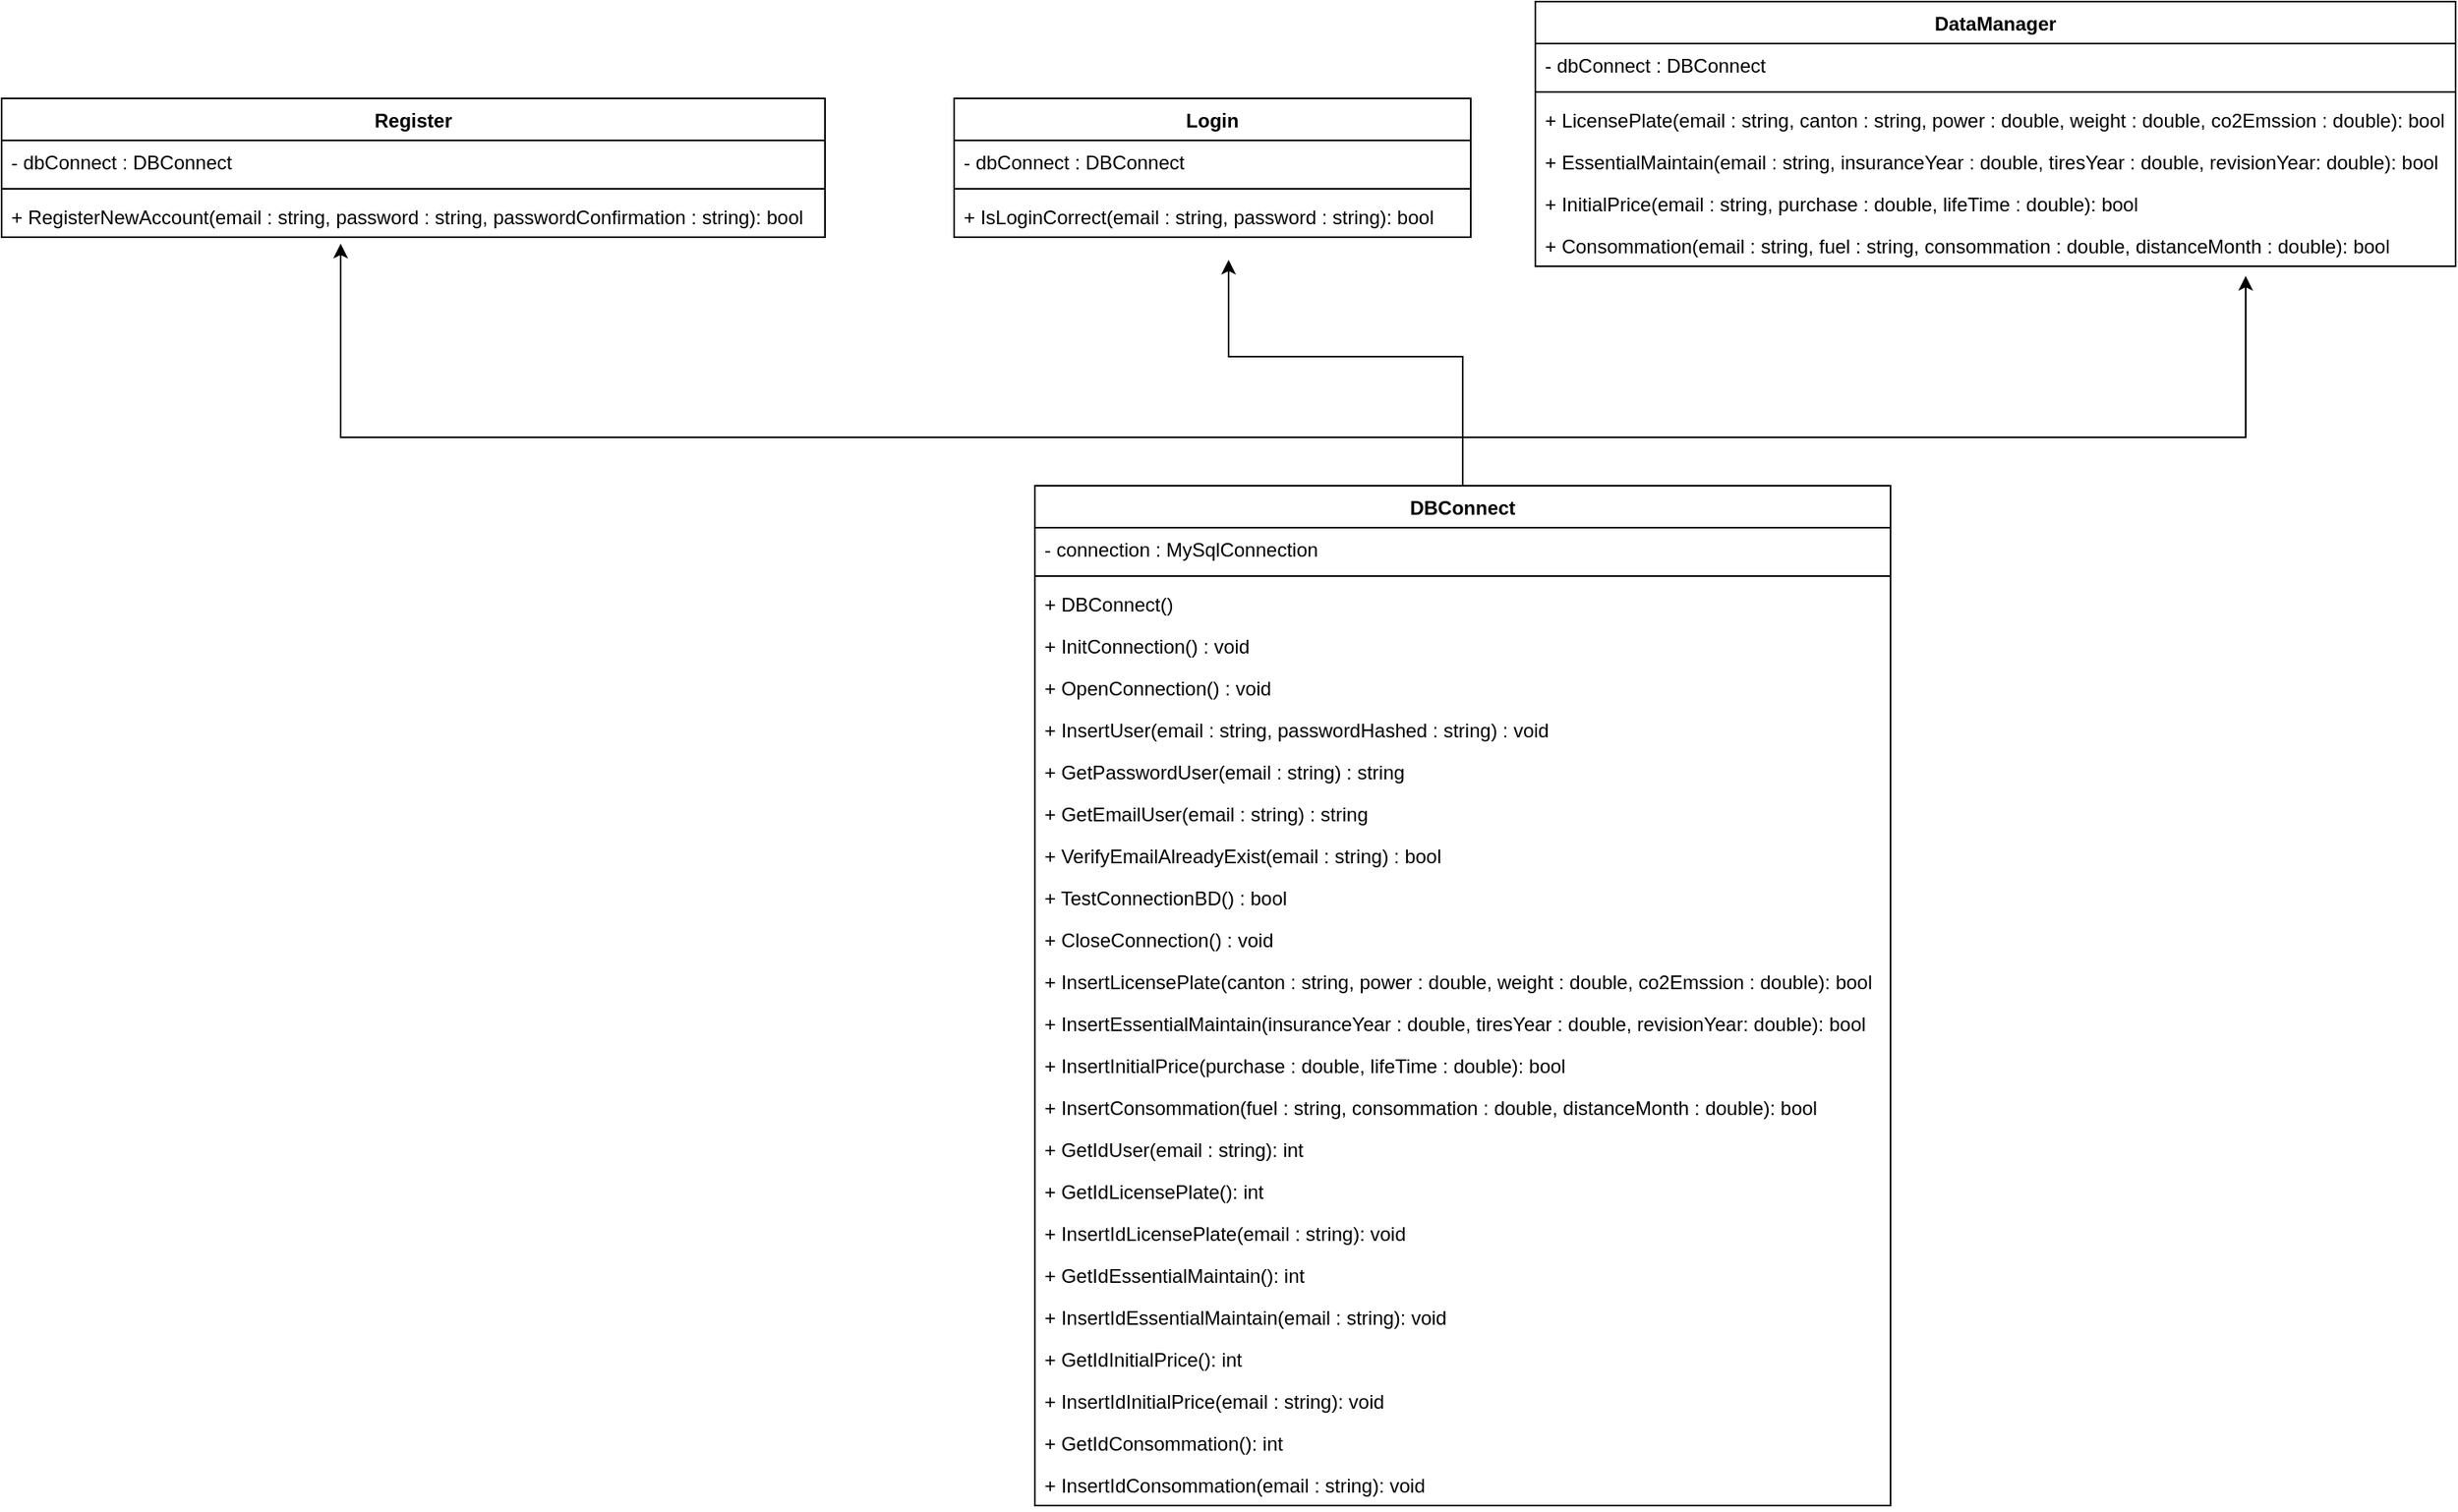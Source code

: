 <mxfile version="12.4.2" type="device" pages="1"><diagram id="-sykMPhhR_Rqp7SQ61lB" name="Diagramme de classe"><mxGraphModel dx="2591" dy="846" grid="1" gridSize="10" guides="1" tooltips="1" connect="1" arrows="1" fold="1" page="1" pageScale="1" pageWidth="1169" pageHeight="827" math="0" shadow="0"><root><mxCell id="0"/><mxCell id="1" parent="0"/><mxCell id="Oq_2yFGlB-gFQea5BF6U-1" value="Register" style="swimlane;fontStyle=1;align=center;verticalAlign=top;childLayout=stackLayout;horizontal=1;startSize=26;horizontalStack=0;resizeParent=1;resizeParentMax=0;resizeLast=0;collapsible=1;marginBottom=0;" parent="1" vertex="1"><mxGeometry x="-390" y="180" width="510" height="86" as="geometry"/></mxCell><mxCell id="Oq_2yFGlB-gFQea5BF6U-2" value="- dbConnect : DBConnect" style="text;strokeColor=none;fillColor=none;align=left;verticalAlign=top;spacingLeft=4;spacingRight=4;overflow=hidden;rotatable=0;points=[[0,0.5],[1,0.5]];portConstraint=eastwest;" parent="Oq_2yFGlB-gFQea5BF6U-1" vertex="1"><mxGeometry y="26" width="510" height="26" as="geometry"/></mxCell><mxCell id="Oq_2yFGlB-gFQea5BF6U-3" value="" style="line;strokeWidth=1;fillColor=none;align=left;verticalAlign=middle;spacingTop=-1;spacingLeft=3;spacingRight=3;rotatable=0;labelPosition=right;points=[];portConstraint=eastwest;" parent="Oq_2yFGlB-gFQea5BF6U-1" vertex="1"><mxGeometry y="52" width="510" height="8" as="geometry"/></mxCell><mxCell id="Oq_2yFGlB-gFQea5BF6U-4" value="+ RegisterNewAccount(email : string, password : string, passwordConfirmation : string): bool" style="text;strokeColor=none;fillColor=none;align=left;verticalAlign=top;spacingLeft=4;spacingRight=4;overflow=hidden;rotatable=0;points=[[0,0.5],[1,0.5]];portConstraint=eastwest;" parent="Oq_2yFGlB-gFQea5BF6U-1" vertex="1"><mxGeometry y="60" width="510" height="26" as="geometry"/></mxCell><mxCell id="Oq_2yFGlB-gFQea5BF6U-5" value="Login" style="swimlane;fontStyle=1;align=center;verticalAlign=top;childLayout=stackLayout;horizontal=1;startSize=26;horizontalStack=0;resizeParent=1;resizeParentMax=0;resizeLast=0;collapsible=1;marginBottom=0;" parent="1" vertex="1"><mxGeometry x="200" y="180" width="320" height="86" as="geometry"/></mxCell><mxCell id="Oq_2yFGlB-gFQea5BF6U-6" value="- dbConnect : DBConnect" style="text;strokeColor=none;fillColor=none;align=left;verticalAlign=top;spacingLeft=4;spacingRight=4;overflow=hidden;rotatable=0;points=[[0,0.5],[1,0.5]];portConstraint=eastwest;" parent="Oq_2yFGlB-gFQea5BF6U-5" vertex="1"><mxGeometry y="26" width="320" height="26" as="geometry"/></mxCell><mxCell id="Oq_2yFGlB-gFQea5BF6U-7" value="" style="line;strokeWidth=1;fillColor=none;align=left;verticalAlign=middle;spacingTop=-1;spacingLeft=3;spacingRight=3;rotatable=0;labelPosition=right;points=[];portConstraint=eastwest;" parent="Oq_2yFGlB-gFQea5BF6U-5" vertex="1"><mxGeometry y="52" width="320" height="8" as="geometry"/></mxCell><mxCell id="Oq_2yFGlB-gFQea5BF6U-8" value="+ IsLoginCorrect(email : string, password : string): bool" style="text;strokeColor=none;fillColor=none;align=left;verticalAlign=top;spacingLeft=4;spacingRight=4;overflow=hidden;rotatable=0;points=[[0,0.5],[1,0.5]];portConstraint=eastwest;" parent="Oq_2yFGlB-gFQea5BF6U-5" vertex="1"><mxGeometry y="60" width="320" height="26" as="geometry"/></mxCell><mxCell id="Oq_2yFGlB-gFQea5BF6U-9" value="DataManager" style="swimlane;fontStyle=1;align=center;verticalAlign=top;childLayout=stackLayout;horizontal=1;startSize=26;horizontalStack=0;resizeParent=1;resizeParentMax=0;resizeLast=0;collapsible=1;marginBottom=0;" parent="1" vertex="1"><mxGeometry x="560" y="120" width="570" height="164" as="geometry"/></mxCell><mxCell id="Oq_2yFGlB-gFQea5BF6U-10" value="- dbConnect : DBConnect" style="text;strokeColor=none;fillColor=none;align=left;verticalAlign=top;spacingLeft=4;spacingRight=4;overflow=hidden;rotatable=0;points=[[0,0.5],[1,0.5]];portConstraint=eastwest;" parent="Oq_2yFGlB-gFQea5BF6U-9" vertex="1"><mxGeometry y="26" width="570" height="26" as="geometry"/></mxCell><mxCell id="Oq_2yFGlB-gFQea5BF6U-11" value="" style="line;strokeWidth=1;fillColor=none;align=left;verticalAlign=middle;spacingTop=-1;spacingLeft=3;spacingRight=3;rotatable=0;labelPosition=right;points=[];portConstraint=eastwest;" parent="Oq_2yFGlB-gFQea5BF6U-9" vertex="1"><mxGeometry y="52" width="570" height="8" as="geometry"/></mxCell><mxCell id="Oq_2yFGlB-gFQea5BF6U-12" value="+ LicensePlate(email : string, canton : string, power : double, weight : double, co2Emssion : double): bool" style="text;strokeColor=none;fillColor=none;align=left;verticalAlign=top;spacingLeft=4;spacingRight=4;overflow=hidden;rotatable=0;points=[[0,0.5],[1,0.5]];portConstraint=eastwest;" parent="Oq_2yFGlB-gFQea5BF6U-9" vertex="1"><mxGeometry y="60" width="570" height="26" as="geometry"/></mxCell><mxCell id="Oq_2yFGlB-gFQea5BF6U-17" value="+ EssentialMaintain(email : string, insuranceYear : double, tiresYear : double, revisionYear: double): bool" style="text;strokeColor=none;fillColor=none;align=left;verticalAlign=top;spacingLeft=4;spacingRight=4;overflow=hidden;rotatable=0;points=[[0,0.5],[1,0.5]];portConstraint=eastwest;" parent="Oq_2yFGlB-gFQea5BF6U-9" vertex="1"><mxGeometry y="86" width="570" height="26" as="geometry"/></mxCell><mxCell id="Oq_2yFGlB-gFQea5BF6U-18" value="+ InitialPrice(email : string, purchase : double, lifeTime : double): bool" style="text;strokeColor=none;fillColor=none;align=left;verticalAlign=top;spacingLeft=4;spacingRight=4;overflow=hidden;rotatable=0;points=[[0,0.5],[1,0.5]];portConstraint=eastwest;" parent="Oq_2yFGlB-gFQea5BF6U-9" vertex="1"><mxGeometry y="112" width="570" height="26" as="geometry"/></mxCell><mxCell id="Oq_2yFGlB-gFQea5BF6U-19" value="+ Consommation(email : string, fuel : string, consommation : double, distanceMonth : double): bool" style="text;strokeColor=none;fillColor=none;align=left;verticalAlign=top;spacingLeft=4;spacingRight=4;overflow=hidden;rotatable=0;points=[[0,0.5],[1,0.5]];portConstraint=eastwest;" parent="Oq_2yFGlB-gFQea5BF6U-9" vertex="1"><mxGeometry y="138" width="570" height="26" as="geometry"/></mxCell><mxCell id="Oq_2yFGlB-gFQea5BF6U-41" style="edgeStyle=orthogonalEdgeStyle;rounded=0;orthogonalLoop=1;jettySize=auto;html=1;exitX=0.5;exitY=0;exitDx=0;exitDy=0;" parent="1" source="Oq_2yFGlB-gFQea5BF6U-13" edge="1"><mxGeometry relative="1" as="geometry"><mxPoint x="1000" y="290" as="targetPoint"/><Array as="points"><mxPoint x="515" y="390"/><mxPoint x="1000" y="390"/></Array></mxGeometry></mxCell><mxCell id="Oq_2yFGlB-gFQea5BF6U-42" style="edgeStyle=orthogonalEdgeStyle;rounded=0;orthogonalLoop=1;jettySize=auto;html=1;exitX=0.5;exitY=0;exitDx=0;exitDy=0;" parent="1" source="Oq_2yFGlB-gFQea5BF6U-13" edge="1"><mxGeometry relative="1" as="geometry"><mxPoint x="-180" y="270" as="targetPoint"/><Array as="points"><mxPoint x="515" y="390"/><mxPoint x="-180" y="390"/></Array></mxGeometry></mxCell><mxCell id="Oq_2yFGlB-gFQea5BF6U-43" style="edgeStyle=orthogonalEdgeStyle;rounded=0;orthogonalLoop=1;jettySize=auto;html=1;exitX=0.5;exitY=0;exitDx=0;exitDy=0;" parent="1" source="Oq_2yFGlB-gFQea5BF6U-13" edge="1"><mxGeometry relative="1" as="geometry"><mxPoint x="370" y="280" as="targetPoint"/><Array as="points"><mxPoint x="515" y="340"/><mxPoint x="370" y="340"/></Array></mxGeometry></mxCell><mxCell id="Oq_2yFGlB-gFQea5BF6U-13" value="DBConnect" style="swimlane;fontStyle=1;align=center;verticalAlign=top;childLayout=stackLayout;horizontal=1;startSize=26;horizontalStack=0;resizeParent=1;resizeParentMax=0;resizeLast=0;collapsible=1;marginBottom=0;" parent="1" vertex="1"><mxGeometry x="250" y="420" width="530" height="632" as="geometry"/></mxCell><mxCell id="Oq_2yFGlB-gFQea5BF6U-14" value="- connection : MySqlConnection" style="text;strokeColor=none;fillColor=none;align=left;verticalAlign=top;spacingLeft=4;spacingRight=4;overflow=hidden;rotatable=0;points=[[0,0.5],[1,0.5]];portConstraint=eastwest;" parent="Oq_2yFGlB-gFQea5BF6U-13" vertex="1"><mxGeometry y="26" width="530" height="26" as="geometry"/></mxCell><mxCell id="Oq_2yFGlB-gFQea5BF6U-15" value="" style="line;strokeWidth=1;fillColor=none;align=left;verticalAlign=middle;spacingTop=-1;spacingLeft=3;spacingRight=3;rotatable=0;labelPosition=right;points=[];portConstraint=eastwest;" parent="Oq_2yFGlB-gFQea5BF6U-13" vertex="1"><mxGeometry y="52" width="530" height="8" as="geometry"/></mxCell><mxCell id="Oq_2yFGlB-gFQea5BF6U-16" value="+ DBConnect()" style="text;strokeColor=none;fillColor=none;align=left;verticalAlign=top;spacingLeft=4;spacingRight=4;overflow=hidden;rotatable=0;points=[[0,0.5],[1,0.5]];portConstraint=eastwest;" parent="Oq_2yFGlB-gFQea5BF6U-13" vertex="1"><mxGeometry y="60" width="530" height="26" as="geometry"/></mxCell><mxCell id="Oq_2yFGlB-gFQea5BF6U-20" value="+ InitConnection() : void" style="text;strokeColor=none;fillColor=none;align=left;verticalAlign=top;spacingLeft=4;spacingRight=4;overflow=hidden;rotatable=0;points=[[0,0.5],[1,0.5]];portConstraint=eastwest;" parent="Oq_2yFGlB-gFQea5BF6U-13" vertex="1"><mxGeometry y="86" width="530" height="26" as="geometry"/></mxCell><mxCell id="Oq_2yFGlB-gFQea5BF6U-21" value="+ OpenConnection() : void" style="text;strokeColor=none;fillColor=none;align=left;verticalAlign=top;spacingLeft=4;spacingRight=4;overflow=hidden;rotatable=0;points=[[0,0.5],[1,0.5]];portConstraint=eastwest;" parent="Oq_2yFGlB-gFQea5BF6U-13" vertex="1"><mxGeometry y="112" width="530" height="26" as="geometry"/></mxCell><mxCell id="Oq_2yFGlB-gFQea5BF6U-22" value="+ InsertUser(email : string, passwordHashed : string) : void" style="text;strokeColor=none;fillColor=none;align=left;verticalAlign=top;spacingLeft=4;spacingRight=4;overflow=hidden;rotatable=0;points=[[0,0.5],[1,0.5]];portConstraint=eastwest;" parent="Oq_2yFGlB-gFQea5BF6U-13" vertex="1"><mxGeometry y="138" width="530" height="26" as="geometry"/></mxCell><mxCell id="Oq_2yFGlB-gFQea5BF6U-23" value="+ GetPasswordUser(email : string) : string" style="text;strokeColor=none;fillColor=none;align=left;verticalAlign=top;spacingLeft=4;spacingRight=4;overflow=hidden;rotatable=0;points=[[0,0.5],[1,0.5]];portConstraint=eastwest;" parent="Oq_2yFGlB-gFQea5BF6U-13" vertex="1"><mxGeometry y="164" width="530" height="26" as="geometry"/></mxCell><mxCell id="Oq_2yFGlB-gFQea5BF6U-24" value="+ GetEmailUser(email : string) : string" style="text;strokeColor=none;fillColor=none;align=left;verticalAlign=top;spacingLeft=4;spacingRight=4;overflow=hidden;rotatable=0;points=[[0,0.5],[1,0.5]];portConstraint=eastwest;" parent="Oq_2yFGlB-gFQea5BF6U-13" vertex="1"><mxGeometry y="190" width="530" height="26" as="geometry"/></mxCell><mxCell id="Oq_2yFGlB-gFQea5BF6U-25" value="+ VerifyEmailAlreadyExist(email : string) : bool" style="text;strokeColor=none;fillColor=none;align=left;verticalAlign=top;spacingLeft=4;spacingRight=4;overflow=hidden;rotatable=0;points=[[0,0.5],[1,0.5]];portConstraint=eastwest;" parent="Oq_2yFGlB-gFQea5BF6U-13" vertex="1"><mxGeometry y="216" width="530" height="26" as="geometry"/></mxCell><mxCell id="Oq_2yFGlB-gFQea5BF6U-26" value="+ TestConnectionBD() : bool" style="text;strokeColor=none;fillColor=none;align=left;verticalAlign=top;spacingLeft=4;spacingRight=4;overflow=hidden;rotatable=0;points=[[0,0.5],[1,0.5]];portConstraint=eastwest;" parent="Oq_2yFGlB-gFQea5BF6U-13" vertex="1"><mxGeometry y="242" width="530" height="26" as="geometry"/></mxCell><mxCell id="Oq_2yFGlB-gFQea5BF6U-27" value="+ CloseConnection() : void" style="text;strokeColor=none;fillColor=none;align=left;verticalAlign=top;spacingLeft=4;spacingRight=4;overflow=hidden;rotatable=0;points=[[0,0.5],[1,0.5]];portConstraint=eastwest;" parent="Oq_2yFGlB-gFQea5BF6U-13" vertex="1"><mxGeometry y="268" width="530" height="26" as="geometry"/></mxCell><mxCell id="Oq_2yFGlB-gFQea5BF6U-28" value="+ InsertLicensePlate(canton : string, power : double, weight : double, co2Emssion : double): bool" style="text;strokeColor=none;fillColor=none;align=left;verticalAlign=top;spacingLeft=4;spacingRight=4;overflow=hidden;rotatable=0;points=[[0,0.5],[1,0.5]];portConstraint=eastwest;" parent="Oq_2yFGlB-gFQea5BF6U-13" vertex="1"><mxGeometry y="294" width="530" height="26" as="geometry"/></mxCell><mxCell id="Oq_2yFGlB-gFQea5BF6U-29" value="+ InsertEssentialMaintain(insuranceYear : double, tiresYear : double, revisionYear: double): bool" style="text;strokeColor=none;fillColor=none;align=left;verticalAlign=top;spacingLeft=4;spacingRight=4;overflow=hidden;rotatable=0;points=[[0,0.5],[1,0.5]];portConstraint=eastwest;" parent="Oq_2yFGlB-gFQea5BF6U-13" vertex="1"><mxGeometry y="320" width="530" height="26" as="geometry"/></mxCell><mxCell id="Oq_2yFGlB-gFQea5BF6U-30" value="+ InsertInitialPrice(purchase : double, lifeTime : double): bool" style="text;strokeColor=none;fillColor=none;align=left;verticalAlign=top;spacingLeft=4;spacingRight=4;overflow=hidden;rotatable=0;points=[[0,0.5],[1,0.5]];portConstraint=eastwest;" parent="Oq_2yFGlB-gFQea5BF6U-13" vertex="1"><mxGeometry y="346" width="530" height="26" as="geometry"/></mxCell><mxCell id="Oq_2yFGlB-gFQea5BF6U-31" value="+ InsertConsommation(fuel : string, consommation : double, distanceMonth : double): bool" style="text;strokeColor=none;fillColor=none;align=left;verticalAlign=top;spacingLeft=4;spacingRight=4;overflow=hidden;rotatable=0;points=[[0,0.5],[1,0.5]];portConstraint=eastwest;" parent="Oq_2yFGlB-gFQea5BF6U-13" vertex="1"><mxGeometry y="372" width="530" height="26" as="geometry"/></mxCell><mxCell id="7bGTb5mCO8N4Drl3DOMC-1" value="+ GetIdUser(email : string): int" style="text;strokeColor=none;fillColor=none;align=left;verticalAlign=top;spacingLeft=4;spacingRight=4;overflow=hidden;rotatable=0;points=[[0,0.5],[1,0.5]];portConstraint=eastwest;" vertex="1" parent="Oq_2yFGlB-gFQea5BF6U-13"><mxGeometry y="398" width="530" height="26" as="geometry"/></mxCell><mxCell id="Oq_2yFGlB-gFQea5BF6U-32" value="+ GetIdLicensePlate(): int" style="text;strokeColor=none;fillColor=none;align=left;verticalAlign=top;spacingLeft=4;spacingRight=4;overflow=hidden;rotatable=0;points=[[0,0.5],[1,0.5]];portConstraint=eastwest;" parent="Oq_2yFGlB-gFQea5BF6U-13" vertex="1"><mxGeometry y="424" width="530" height="26" as="geometry"/></mxCell><mxCell id="Oq_2yFGlB-gFQea5BF6U-33" value="+ InsertIdLicensePlate(email : string): void" style="text;strokeColor=none;fillColor=none;align=left;verticalAlign=top;spacingLeft=4;spacingRight=4;overflow=hidden;rotatable=0;points=[[0,0.5],[1,0.5]];portConstraint=eastwest;" parent="Oq_2yFGlB-gFQea5BF6U-13" vertex="1"><mxGeometry y="450" width="530" height="26" as="geometry"/></mxCell><mxCell id="Oq_2yFGlB-gFQea5BF6U-34" value="+ GetIdEssentialMaintain(): int" style="text;strokeColor=none;fillColor=none;align=left;verticalAlign=top;spacingLeft=4;spacingRight=4;overflow=hidden;rotatable=0;points=[[0,0.5],[1,0.5]];portConstraint=eastwest;" parent="Oq_2yFGlB-gFQea5BF6U-13" vertex="1"><mxGeometry y="476" width="530" height="26" as="geometry"/></mxCell><mxCell id="Oq_2yFGlB-gFQea5BF6U-35" value="+ InsertIdEssentialMaintain(email : string): void" style="text;strokeColor=none;fillColor=none;align=left;verticalAlign=top;spacingLeft=4;spacingRight=4;overflow=hidden;rotatable=0;points=[[0,0.5],[1,0.5]];portConstraint=eastwest;" parent="Oq_2yFGlB-gFQea5BF6U-13" vertex="1"><mxGeometry y="502" width="530" height="26" as="geometry"/></mxCell><mxCell id="Oq_2yFGlB-gFQea5BF6U-36" value="+ GetIdInitialPrice(): int" style="text;strokeColor=none;fillColor=none;align=left;verticalAlign=top;spacingLeft=4;spacingRight=4;overflow=hidden;rotatable=0;points=[[0,0.5],[1,0.5]];portConstraint=eastwest;" parent="Oq_2yFGlB-gFQea5BF6U-13" vertex="1"><mxGeometry y="528" width="530" height="26" as="geometry"/></mxCell><mxCell id="Oq_2yFGlB-gFQea5BF6U-37" value="+ InsertIdInitialPrice(email : string): void" style="text;strokeColor=none;fillColor=none;align=left;verticalAlign=top;spacingLeft=4;spacingRight=4;overflow=hidden;rotatable=0;points=[[0,0.5],[1,0.5]];portConstraint=eastwest;" parent="Oq_2yFGlB-gFQea5BF6U-13" vertex="1"><mxGeometry y="554" width="530" height="26" as="geometry"/></mxCell><mxCell id="Oq_2yFGlB-gFQea5BF6U-38" value="+ GetIdConsommation(): int" style="text;strokeColor=none;fillColor=none;align=left;verticalAlign=top;spacingLeft=4;spacingRight=4;overflow=hidden;rotatable=0;points=[[0,0.5],[1,0.5]];portConstraint=eastwest;" parent="Oq_2yFGlB-gFQea5BF6U-13" vertex="1"><mxGeometry y="580" width="530" height="26" as="geometry"/></mxCell><mxCell id="Oq_2yFGlB-gFQea5BF6U-39" value="+ InsertIdConsommation(email : string): void" style="text;strokeColor=none;fillColor=none;align=left;verticalAlign=top;spacingLeft=4;spacingRight=4;overflow=hidden;rotatable=0;points=[[0,0.5],[1,0.5]];portConstraint=eastwest;" parent="Oq_2yFGlB-gFQea5BF6U-13" vertex="1"><mxGeometry y="606" width="530" height="26" as="geometry"/></mxCell></root></mxGraphModel></diagram></mxfile>